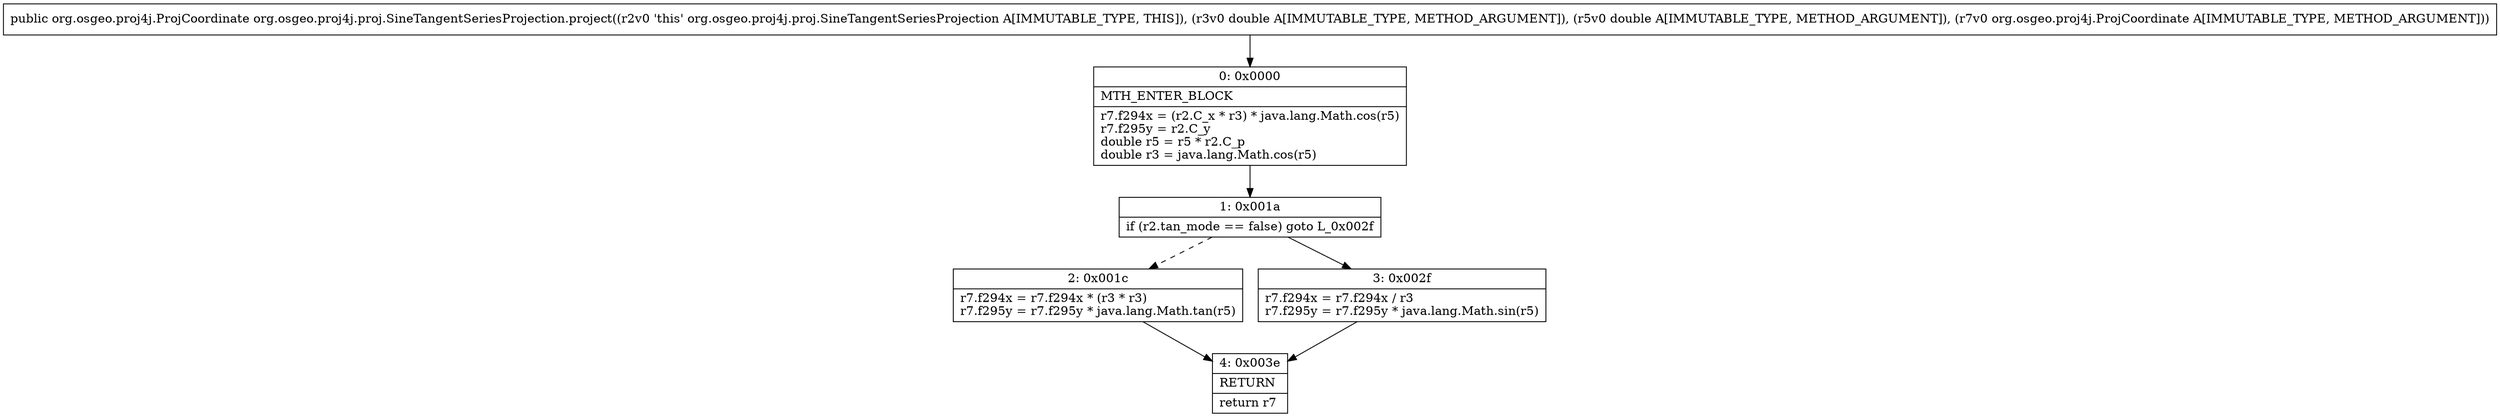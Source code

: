digraph "CFG fororg.osgeo.proj4j.proj.SineTangentSeriesProjection.project(DDLorg\/osgeo\/proj4j\/ProjCoordinate;)Lorg\/osgeo\/proj4j\/ProjCoordinate;" {
Node_0 [shape=record,label="{0\:\ 0x0000|MTH_ENTER_BLOCK\l|r7.f294x = (r2.C_x * r3) * java.lang.Math.cos(r5)\lr7.f295y = r2.C_y\ldouble r5 = r5 * r2.C_p\ldouble r3 = java.lang.Math.cos(r5)\l}"];
Node_1 [shape=record,label="{1\:\ 0x001a|if (r2.tan_mode == false) goto L_0x002f\l}"];
Node_2 [shape=record,label="{2\:\ 0x001c|r7.f294x = r7.f294x * (r3 * r3)\lr7.f295y = r7.f295y * java.lang.Math.tan(r5)\l}"];
Node_3 [shape=record,label="{3\:\ 0x002f|r7.f294x = r7.f294x \/ r3\lr7.f295y = r7.f295y * java.lang.Math.sin(r5)\l}"];
Node_4 [shape=record,label="{4\:\ 0x003e|RETURN\l|return r7\l}"];
MethodNode[shape=record,label="{public org.osgeo.proj4j.ProjCoordinate org.osgeo.proj4j.proj.SineTangentSeriesProjection.project((r2v0 'this' org.osgeo.proj4j.proj.SineTangentSeriesProjection A[IMMUTABLE_TYPE, THIS]), (r3v0 double A[IMMUTABLE_TYPE, METHOD_ARGUMENT]), (r5v0 double A[IMMUTABLE_TYPE, METHOD_ARGUMENT]), (r7v0 org.osgeo.proj4j.ProjCoordinate A[IMMUTABLE_TYPE, METHOD_ARGUMENT])) }"];
MethodNode -> Node_0;
Node_0 -> Node_1;
Node_1 -> Node_2[style=dashed];
Node_1 -> Node_3;
Node_2 -> Node_4;
Node_3 -> Node_4;
}

